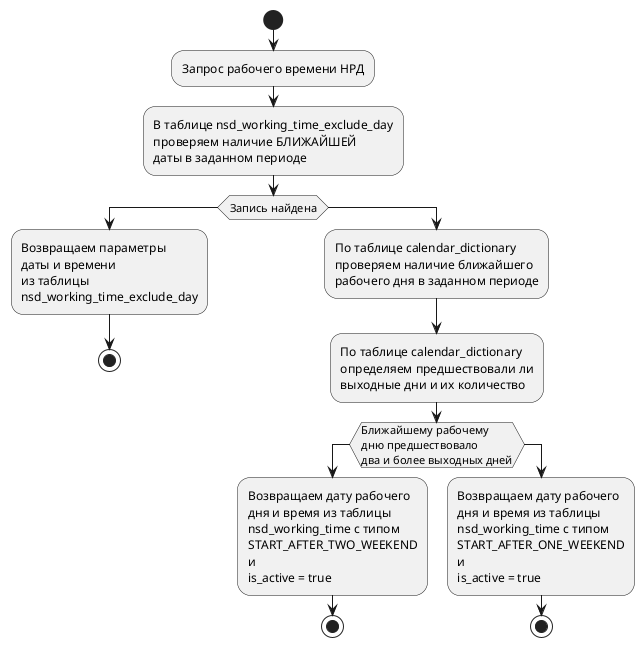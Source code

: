 @startuml
start
:Запрос рабочего времени НРД;
:В таблице nsd_working_time_exclude_day\nпроверяем наличие БЛИЖАЙШЕЙ\nдаты в заданном периоде;
if (Запись найдена) then
:Возвращаем параметры\nдаты и времени\nиз таблицы\nnsd_working_time_exclude_day;
stop
else
:По таблице calendar_dictionary\nпроверяем наличие ближайшего\nрабочего дня в заданном периоде;
:По таблице calendar_dictionary\nопределяем предшествовали ли\nвыходные дни и их количество;
if (Ближайшему рабочему\nдню предшествовало\nдва и более выходных дней) then
:Возвращаем дату рабочего\nдня и время из таблицы\nnsd_working_time с типом\nSTART_AFTER_TWO_WEEKEND\nи\nis_active = true;
stop
else
:Возвращаем дату рабочего\nдня и время из таблицы\nnsd_working_time с типом\nSTART_AFTER_ONE_WEEKEND\nи\nis_active = true;
stop
endif

@enduml